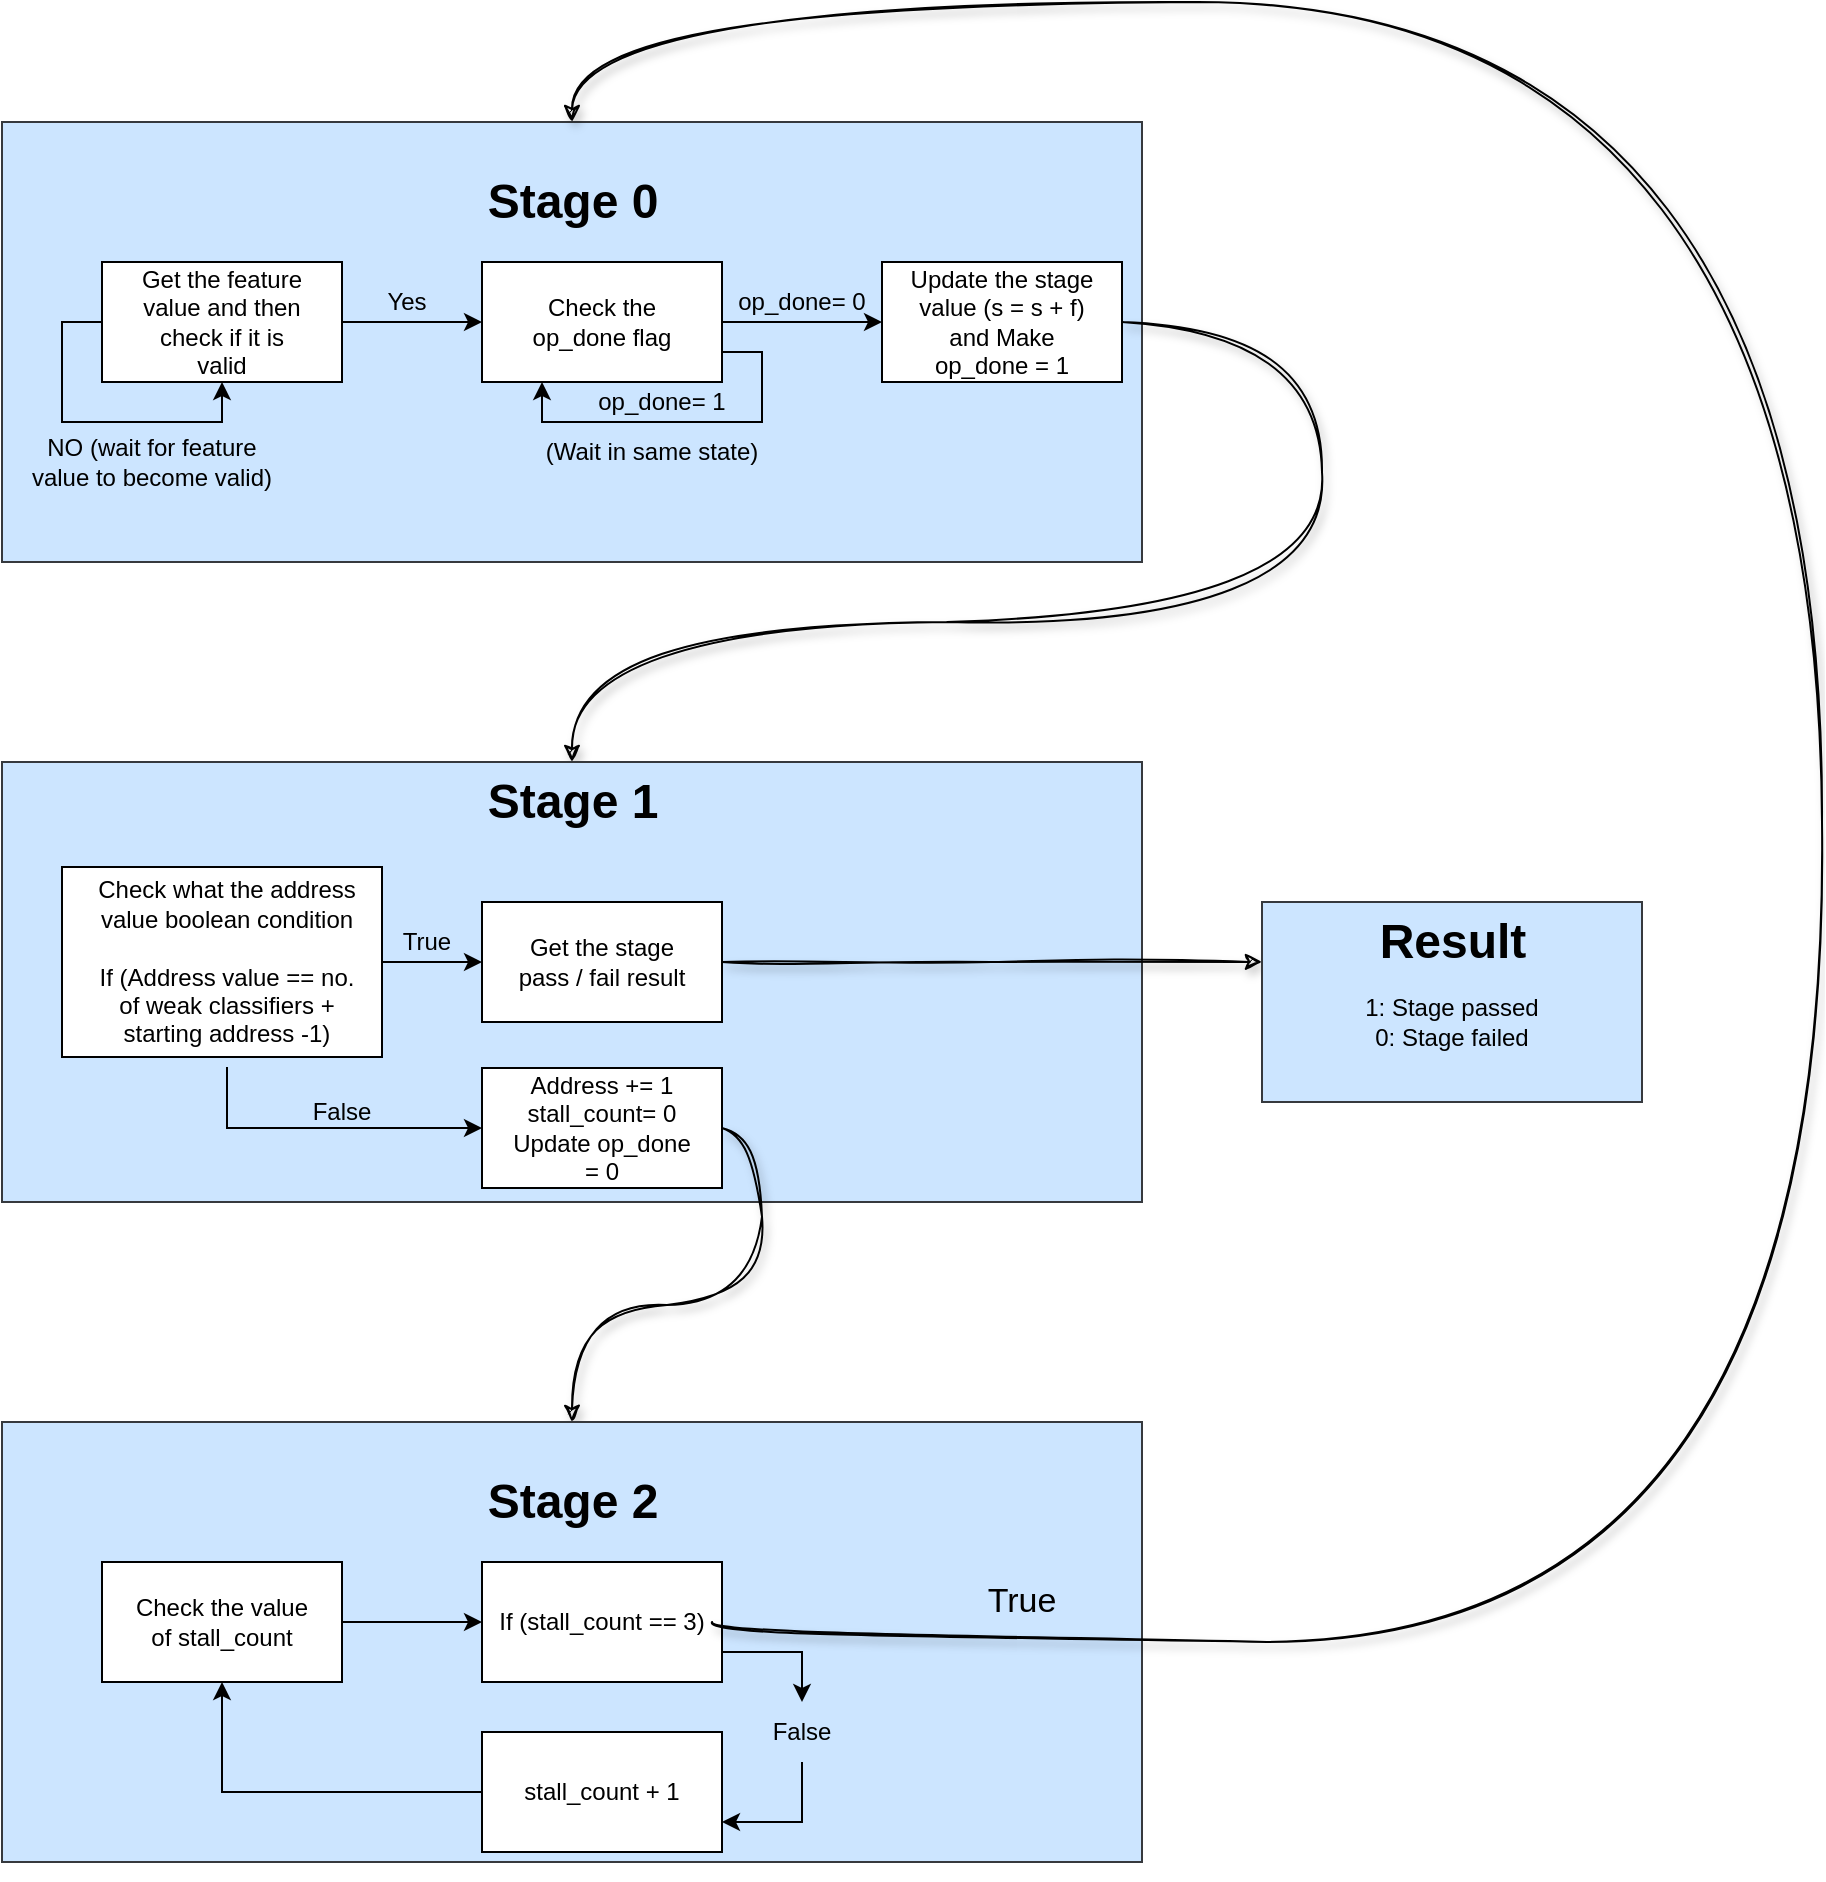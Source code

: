 <mxfile version="24.7.8">
  <diagram name="Page-1" id="Y33cUKj-gizfjjXz3gdf">
    <mxGraphModel dx="1213" dy="599" grid="1" gridSize="10" guides="1" tooltips="1" connect="1" arrows="1" fold="1" page="1" pageScale="1" pageWidth="850" pageHeight="1100" math="0" shadow="0">
      <root>
        <mxCell id="0" />
        <mxCell id="1" parent="0" />
        <mxCell id="_9cJoJZJxLYr2VSwIR2w-8" value="" style="rounded=0;whiteSpace=wrap;html=1;fillColor=#cce5ff;strokeColor=#36393d;" vertex="1" parent="1">
          <mxGeometry y="70" width="570" height="220" as="geometry" />
        </mxCell>
        <mxCell id="_9cJoJZJxLYr2VSwIR2w-17" style="edgeStyle=orthogonalEdgeStyle;rounded=0;orthogonalLoop=1;jettySize=auto;html=1;exitX=1;exitY=0.5;exitDx=0;exitDy=0;entryX=0;entryY=0.5;entryDx=0;entryDy=0;" edge="1" parent="1" source="_9cJoJZJxLYr2VSwIR2w-11" target="_9cJoJZJxLYr2VSwIR2w-15">
          <mxGeometry relative="1" as="geometry" />
        </mxCell>
        <mxCell id="_9cJoJZJxLYr2VSwIR2w-11" value="" style="rounded=0;whiteSpace=wrap;html=1;" vertex="1" parent="1">
          <mxGeometry x="50" y="140" width="120" height="60" as="geometry" />
        </mxCell>
        <mxCell id="_9cJoJZJxLYr2VSwIR2w-12" value="Get the feature value and then check if it is valid" style="text;html=1;align=center;verticalAlign=middle;whiteSpace=wrap;rounded=0;" vertex="1" parent="1">
          <mxGeometry x="65" y="155" width="90" height="30" as="geometry" />
        </mxCell>
        <mxCell id="_9cJoJZJxLYr2VSwIR2w-14" value="Stage 0" style="text;strokeColor=none;fillColor=none;html=1;fontSize=24;fontStyle=1;verticalAlign=middle;align=center;" vertex="1" parent="1">
          <mxGeometry x="235" y="90" width="100" height="40" as="geometry" />
        </mxCell>
        <mxCell id="_9cJoJZJxLYr2VSwIR2w-26" style="edgeStyle=orthogonalEdgeStyle;rounded=0;orthogonalLoop=1;jettySize=auto;html=1;exitX=1;exitY=0.5;exitDx=0;exitDy=0;entryX=0;entryY=0.5;entryDx=0;entryDy=0;" edge="1" parent="1" source="_9cJoJZJxLYr2VSwIR2w-15" target="_9cJoJZJxLYr2VSwIR2w-23">
          <mxGeometry relative="1" as="geometry" />
        </mxCell>
        <mxCell id="_9cJoJZJxLYr2VSwIR2w-15" value="" style="rounded=0;whiteSpace=wrap;html=1;" vertex="1" parent="1">
          <mxGeometry x="240" y="140" width="120" height="60" as="geometry" />
        </mxCell>
        <mxCell id="_9cJoJZJxLYr2VSwIR2w-16" value="Check the op_done flag" style="text;html=1;align=center;verticalAlign=middle;whiteSpace=wrap;rounded=0;" vertex="1" parent="1">
          <mxGeometry x="250" y="150" width="100" height="40" as="geometry" />
        </mxCell>
        <mxCell id="_9cJoJZJxLYr2VSwIR2w-18" value="Yes" style="text;html=1;align=center;verticalAlign=middle;whiteSpace=wrap;rounded=0;" vertex="1" parent="1">
          <mxGeometry x="180" y="150" width="45" height="20" as="geometry" />
        </mxCell>
        <mxCell id="_9cJoJZJxLYr2VSwIR2w-21" style="edgeStyle=orthogonalEdgeStyle;rounded=0;orthogonalLoop=1;jettySize=auto;html=1;exitX=0;exitY=0.5;exitDx=0;exitDy=0;entryX=0.5;entryY=1;entryDx=0;entryDy=0;" edge="1" parent="1" source="_9cJoJZJxLYr2VSwIR2w-11" target="_9cJoJZJxLYr2VSwIR2w-11">
          <mxGeometry relative="1" as="geometry" />
        </mxCell>
        <mxCell id="_9cJoJZJxLYr2VSwIR2w-22" value="NO (wait for feature value to become valid)" style="text;html=1;align=center;verticalAlign=middle;whiteSpace=wrap;rounded=0;" vertex="1" parent="1">
          <mxGeometry x="10" y="225" width="130" height="30" as="geometry" />
        </mxCell>
        <mxCell id="_9cJoJZJxLYr2VSwIR2w-105" style="edgeStyle=orthogonalEdgeStyle;rounded=0;orthogonalLoop=1;jettySize=auto;html=1;exitX=1;exitY=0.5;exitDx=0;exitDy=0;entryX=0.5;entryY=0;entryDx=0;entryDy=0;curved=1;sketch=1;curveFitting=1;jiggle=2;shadow=1;" edge="1" parent="1" source="_9cJoJZJxLYr2VSwIR2w-23" target="_9cJoJZJxLYr2VSwIR2w-37">
          <mxGeometry relative="1" as="geometry">
            <Array as="points">
              <mxPoint x="660" y="170" />
              <mxPoint x="660" y="320" />
              <mxPoint x="285" y="320" />
            </Array>
          </mxGeometry>
        </mxCell>
        <mxCell id="_9cJoJZJxLYr2VSwIR2w-23" value="" style="rounded=0;whiteSpace=wrap;html=1;" vertex="1" parent="1">
          <mxGeometry x="440" y="140" width="120" height="60" as="geometry" />
        </mxCell>
        <mxCell id="_9cJoJZJxLYr2VSwIR2w-24" value="op_done= 0" style="text;html=1;align=center;verticalAlign=middle;whiteSpace=wrap;rounded=0;" vertex="1" parent="1">
          <mxGeometry x="360" y="145" width="80" height="30" as="geometry" />
        </mxCell>
        <mxCell id="_9cJoJZJxLYr2VSwIR2w-27" value="Update the stage value (s = s + f) and Make op_done = 1" style="text;html=1;align=center;verticalAlign=middle;whiteSpace=wrap;rounded=0;" vertex="1" parent="1">
          <mxGeometry x="450" y="150" width="100" height="40" as="geometry" />
        </mxCell>
        <mxCell id="_9cJoJZJxLYr2VSwIR2w-28" value="op_done= 1" style="text;html=1;align=center;verticalAlign=middle;whiteSpace=wrap;rounded=0;direction=west;" vertex="1" parent="1">
          <mxGeometry x="290" y="195" width="80" height="30" as="geometry" />
        </mxCell>
        <mxCell id="_9cJoJZJxLYr2VSwIR2w-29" style="edgeStyle=orthogonalEdgeStyle;rounded=0;orthogonalLoop=1;jettySize=auto;html=1;exitX=1;exitY=0.75;exitDx=0;exitDy=0;entryX=0.25;entryY=1;entryDx=0;entryDy=0;" edge="1" parent="1" source="_9cJoJZJxLYr2VSwIR2w-15" target="_9cJoJZJxLYr2VSwIR2w-15">
          <mxGeometry relative="1" as="geometry" />
        </mxCell>
        <mxCell id="_9cJoJZJxLYr2VSwIR2w-30" value="(Wait in same state)" style="text;html=1;align=center;verticalAlign=middle;whiteSpace=wrap;rounded=0;direction=west;" vertex="1" parent="1">
          <mxGeometry x="260" y="220" width="130" height="30" as="geometry" />
        </mxCell>
        <mxCell id="_9cJoJZJxLYr2VSwIR2w-32" style="edgeStyle=orthogonalEdgeStyle;rounded=0;orthogonalLoop=1;jettySize=auto;html=1;exitX=0.5;exitY=1;exitDx=0;exitDy=0;" edge="1" parent="1" source="_9cJoJZJxLYr2VSwIR2w-8" target="_9cJoJZJxLYr2VSwIR2w-8">
          <mxGeometry relative="1" as="geometry" />
        </mxCell>
        <mxCell id="_9cJoJZJxLYr2VSwIR2w-33" value="" style="rounded=0;whiteSpace=wrap;html=1;fillColor=#cce5ff;strokeColor=#36393d;" vertex="1" parent="1">
          <mxGeometry y="390" width="570" height="220" as="geometry" />
        </mxCell>
        <mxCell id="_9cJoJZJxLYr2VSwIR2w-34" style="edgeStyle=orthogonalEdgeStyle;rounded=0;orthogonalLoop=1;jettySize=auto;html=1;exitX=1;exitY=0.5;exitDx=0;exitDy=0;entryX=0;entryY=0.5;entryDx=0;entryDy=0;" edge="1" parent="1" source="_9cJoJZJxLYr2VSwIR2w-35" target="_9cJoJZJxLYr2VSwIR2w-39">
          <mxGeometry relative="1" as="geometry" />
        </mxCell>
        <mxCell id="_9cJoJZJxLYr2VSwIR2w-35" value="" style="rounded=0;whiteSpace=wrap;html=1;" vertex="1" parent="1">
          <mxGeometry x="30" y="442.5" width="160" height="95" as="geometry" />
        </mxCell>
        <mxCell id="_9cJoJZJxLYr2VSwIR2w-53" style="edgeStyle=orthogonalEdgeStyle;rounded=0;orthogonalLoop=1;jettySize=auto;html=1;exitX=0.5;exitY=1;exitDx=0;exitDy=0;entryX=0;entryY=0.5;entryDx=0;entryDy=0;" edge="1" parent="1" source="_9cJoJZJxLYr2VSwIR2w-36" target="_9cJoJZJxLYr2VSwIR2w-52">
          <mxGeometry relative="1" as="geometry" />
        </mxCell>
        <mxCell id="_9cJoJZJxLYr2VSwIR2w-36" value="Check what the address value boolean condition&lt;div&gt;&lt;br&gt;&lt;/div&gt;&lt;div&gt;If (Address value == no. of weak classifiers + starting address -1)&lt;/div&gt;" style="text;html=1;align=center;verticalAlign=middle;whiteSpace=wrap;rounded=0;" vertex="1" parent="1">
          <mxGeometry x="45" y="437.5" width="135" height="105" as="geometry" />
        </mxCell>
        <mxCell id="_9cJoJZJxLYr2VSwIR2w-37" value="Stage 1" style="text;strokeColor=none;fillColor=none;html=1;fontSize=24;fontStyle=1;verticalAlign=middle;align=center;" vertex="1" parent="1">
          <mxGeometry x="235" y="390" width="100" height="40" as="geometry" />
        </mxCell>
        <mxCell id="_9cJoJZJxLYr2VSwIR2w-57" style="edgeStyle=orthogonalEdgeStyle;rounded=0;orthogonalLoop=1;jettySize=auto;html=1;exitX=1;exitY=0.5;exitDx=0;exitDy=0;shadow=1;sketch=1;curveFitting=1;jiggle=2;" edge="1" parent="1" source="_9cJoJZJxLYr2VSwIR2w-39">
          <mxGeometry relative="1" as="geometry">
            <mxPoint x="630" y="489.957" as="targetPoint" />
          </mxGeometry>
        </mxCell>
        <mxCell id="_9cJoJZJxLYr2VSwIR2w-39" value="" style="rounded=0;whiteSpace=wrap;html=1;" vertex="1" parent="1">
          <mxGeometry x="240" y="460" width="120" height="60" as="geometry" />
        </mxCell>
        <mxCell id="_9cJoJZJxLYr2VSwIR2w-41" value="True" style="text;html=1;align=center;verticalAlign=middle;whiteSpace=wrap;rounded=0;" vertex="1" parent="1">
          <mxGeometry x="190" y="470" width="45" height="20" as="geometry" />
        </mxCell>
        <mxCell id="_9cJoJZJxLYr2VSwIR2w-43" value="False" style="text;html=1;align=center;verticalAlign=middle;whiteSpace=wrap;rounded=0;" vertex="1" parent="1">
          <mxGeometry x="130" y="550" width="80" height="30" as="geometry" />
        </mxCell>
        <mxCell id="_9cJoJZJxLYr2VSwIR2w-50" style="edgeStyle=orthogonalEdgeStyle;rounded=0;orthogonalLoop=1;jettySize=auto;html=1;exitX=0.5;exitY=1;exitDx=0;exitDy=0;" edge="1" parent="1" source="_9cJoJZJxLYr2VSwIR2w-33" target="_9cJoJZJxLYr2VSwIR2w-33">
          <mxGeometry relative="1" as="geometry" />
        </mxCell>
        <mxCell id="_9cJoJZJxLYr2VSwIR2w-98" style="edgeStyle=orthogonalEdgeStyle;rounded=0;orthogonalLoop=1;jettySize=auto;html=1;exitX=1;exitY=0.5;exitDx=0;exitDy=0;curved=1;shadow=1;sketch=1;curveFitting=1;jiggle=2;" edge="1" parent="1" source="_9cJoJZJxLYr2VSwIR2w-52" target="_9cJoJZJxLYr2VSwIR2w-79">
          <mxGeometry relative="1" as="geometry" />
        </mxCell>
        <mxCell id="_9cJoJZJxLYr2VSwIR2w-52" value="" style="rounded=0;whiteSpace=wrap;html=1;" vertex="1" parent="1">
          <mxGeometry x="240" y="543" width="120" height="60" as="geometry" />
        </mxCell>
        <mxCell id="_9cJoJZJxLYr2VSwIR2w-55" value="Address += 1&lt;div&gt;stall_count= 0&lt;br&gt;&lt;div&gt;Update op_done = 0&lt;/div&gt;&lt;/div&gt;" style="text;html=1;align=center;verticalAlign=middle;whiteSpace=wrap;rounded=0;" vertex="1" parent="1">
          <mxGeometry x="250" y="553" width="100" height="40" as="geometry" />
        </mxCell>
        <mxCell id="_9cJoJZJxLYr2VSwIR2w-56" value="Get the stage pass / fail result" style="text;html=1;align=center;verticalAlign=middle;whiteSpace=wrap;rounded=0;" vertex="1" parent="1">
          <mxGeometry x="250" y="475" width="100" height="30" as="geometry" />
        </mxCell>
        <mxCell id="_9cJoJZJxLYr2VSwIR2w-58" value="" style="rounded=0;whiteSpace=wrap;html=1;fillColor=#cce5ff;strokeColor=#36393d;" vertex="1" parent="1">
          <mxGeometry x="630" y="460" width="190" height="100" as="geometry" />
        </mxCell>
        <mxCell id="_9cJoJZJxLYr2VSwIR2w-59" value="Result" style="text;strokeColor=none;fillColor=none;html=1;fontSize=24;fontStyle=1;verticalAlign=middle;align=center;" vertex="1" parent="1">
          <mxGeometry x="675" y="460" width="100" height="40" as="geometry" />
        </mxCell>
        <mxCell id="_9cJoJZJxLYr2VSwIR2w-60" value="1: Stage passed&lt;div&gt;0: Stage failed&lt;/div&gt;" style="text;html=1;align=center;verticalAlign=middle;whiteSpace=wrap;rounded=0;" vertex="1" parent="1">
          <mxGeometry x="630" y="500" width="190" height="40" as="geometry" />
        </mxCell>
        <mxCell id="_9cJoJZJxLYr2VSwIR2w-79" value="" style="rounded=0;whiteSpace=wrap;html=1;fillColor=#cce5ff;strokeColor=#36393d;" vertex="1" parent="1">
          <mxGeometry y="720" width="570" height="220" as="geometry" />
        </mxCell>
        <mxCell id="_9cJoJZJxLYr2VSwIR2w-80" style="edgeStyle=orthogonalEdgeStyle;rounded=0;orthogonalLoop=1;jettySize=auto;html=1;exitX=1;exitY=0.5;exitDx=0;exitDy=0;entryX=0;entryY=0.5;entryDx=0;entryDy=0;" edge="1" parent="1" source="_9cJoJZJxLYr2VSwIR2w-81" target="_9cJoJZJxLYr2VSwIR2w-85">
          <mxGeometry relative="1" as="geometry" />
        </mxCell>
        <mxCell id="_9cJoJZJxLYr2VSwIR2w-81" value="" style="rounded=0;whiteSpace=wrap;html=1;" vertex="1" parent="1">
          <mxGeometry x="50" y="790" width="120" height="60" as="geometry" />
        </mxCell>
        <mxCell id="_9cJoJZJxLYr2VSwIR2w-82" value="Check the value of stall_count" style="text;html=1;align=center;verticalAlign=middle;whiteSpace=wrap;rounded=0;" vertex="1" parent="1">
          <mxGeometry x="65" y="805" width="90" height="30" as="geometry" />
        </mxCell>
        <mxCell id="_9cJoJZJxLYr2VSwIR2w-83" value="Stage 2" style="text;strokeColor=none;fillColor=none;html=1;fontSize=24;fontStyle=1;verticalAlign=middle;align=center;" vertex="1" parent="1">
          <mxGeometry x="235" y="740" width="100" height="40" as="geometry" />
        </mxCell>
        <mxCell id="_9cJoJZJxLYr2VSwIR2w-100" style="edgeStyle=orthogonalEdgeStyle;rounded=0;orthogonalLoop=1;jettySize=auto;html=1;exitX=1;exitY=0.75;exitDx=0;exitDy=0;" edge="1" parent="1" source="_9cJoJZJxLYr2VSwIR2w-85" target="_9cJoJZJxLYr2VSwIR2w-93">
          <mxGeometry relative="1" as="geometry" />
        </mxCell>
        <mxCell id="_9cJoJZJxLYr2VSwIR2w-85" value="" style="rounded=0;whiteSpace=wrap;html=1;" vertex="1" parent="1">
          <mxGeometry x="240" y="790" width="120" height="60" as="geometry" />
        </mxCell>
        <mxCell id="_9cJoJZJxLYr2VSwIR2w-114" style="edgeStyle=orthogonalEdgeStyle;rounded=0;orthogonalLoop=1;jettySize=auto;html=1;exitX=1;exitY=0.5;exitDx=0;exitDy=0;entryX=0.5;entryY=0;entryDx=0;entryDy=0;shadow=1;sketch=1;curveFitting=1;jiggle=2;curved=1;" edge="1" parent="1" source="_9cJoJZJxLYr2VSwIR2w-86" target="_9cJoJZJxLYr2VSwIR2w-8">
          <mxGeometry relative="1" as="geometry">
            <Array as="points">
              <mxPoint x="355" y="830" />
              <mxPoint x="910" y="830" />
              <mxPoint x="910" y="10" />
              <mxPoint x="285" y="10" />
            </Array>
          </mxGeometry>
        </mxCell>
        <mxCell id="_9cJoJZJxLYr2VSwIR2w-86" value="If (stall_count == 3)" style="text;html=1;align=center;verticalAlign=middle;whiteSpace=wrap;rounded=0;" vertex="1" parent="1">
          <mxGeometry x="245" y="800" width="110" height="40" as="geometry" />
        </mxCell>
        <mxCell id="_9cJoJZJxLYr2VSwIR2w-102" style="edgeStyle=orthogonalEdgeStyle;rounded=0;orthogonalLoop=1;jettySize=auto;html=1;exitX=0.5;exitY=0;exitDx=0;exitDy=0;entryX=1;entryY=0.75;entryDx=0;entryDy=0;" edge="1" parent="1" source="_9cJoJZJxLYr2VSwIR2w-93" target="_9cJoJZJxLYr2VSwIR2w-99">
          <mxGeometry relative="1" as="geometry" />
        </mxCell>
        <mxCell id="_9cJoJZJxLYr2VSwIR2w-93" value="False" style="text;html=1;align=center;verticalAlign=middle;whiteSpace=wrap;rounded=0;direction=west;" vertex="1" parent="1">
          <mxGeometry x="360" y="860" width="80" height="30" as="geometry" />
        </mxCell>
        <mxCell id="_9cJoJZJxLYr2VSwIR2w-96" style="edgeStyle=orthogonalEdgeStyle;rounded=0;orthogonalLoop=1;jettySize=auto;html=1;exitX=0.5;exitY=1;exitDx=0;exitDy=0;" edge="1" parent="1" source="_9cJoJZJxLYr2VSwIR2w-79" target="_9cJoJZJxLYr2VSwIR2w-79">
          <mxGeometry relative="1" as="geometry" />
        </mxCell>
        <mxCell id="_9cJoJZJxLYr2VSwIR2w-104" style="edgeStyle=orthogonalEdgeStyle;rounded=0;orthogonalLoop=1;jettySize=auto;html=1;exitX=0;exitY=0.5;exitDx=0;exitDy=0;entryX=0.5;entryY=1;entryDx=0;entryDy=0;" edge="1" parent="1" source="_9cJoJZJxLYr2VSwIR2w-99" target="_9cJoJZJxLYr2VSwIR2w-81">
          <mxGeometry relative="1" as="geometry" />
        </mxCell>
        <mxCell id="_9cJoJZJxLYr2VSwIR2w-99" value="" style="rounded=0;whiteSpace=wrap;html=1;" vertex="1" parent="1">
          <mxGeometry x="240" y="875" width="120" height="60" as="geometry" />
        </mxCell>
        <mxCell id="_9cJoJZJxLYr2VSwIR2w-103" value="stall_count + 1" style="text;html=1;align=center;verticalAlign=middle;whiteSpace=wrap;rounded=0;" vertex="1" parent="1">
          <mxGeometry x="250" y="890" width="100" height="30" as="geometry" />
        </mxCell>
        <mxCell id="_9cJoJZJxLYr2VSwIR2w-115" value="True" style="text;html=1;align=center;verticalAlign=middle;whiteSpace=wrap;rounded=0;direction=west;fontSize=17;" vertex="1" parent="1">
          <mxGeometry x="460" y="790" width="100" height="40" as="geometry" />
        </mxCell>
      </root>
    </mxGraphModel>
  </diagram>
</mxfile>
